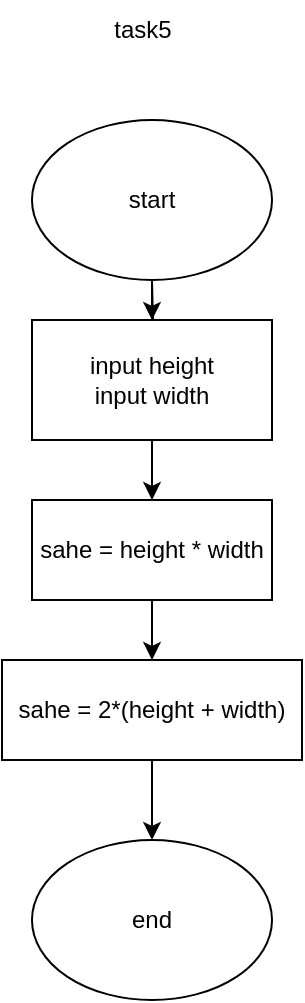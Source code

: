 <mxfile version="26.0.16">
  <diagram name="Страница — 1" id="8J66_-uDEm4GCvcUEeyM">
    <mxGraphModel dx="453" dy="1651" grid="1" gridSize="10" guides="1" tooltips="1" connect="1" arrows="1" fold="1" page="1" pageScale="1" pageWidth="827" pageHeight="1169" math="0" shadow="0">
      <root>
        <mxCell id="0" />
        <mxCell id="1" parent="0" />
        <mxCell id="rXha1yn2Jos-oDwd2vt6-12" value="" style="edgeStyle=orthogonalEdgeStyle;rounded=0;orthogonalLoop=1;jettySize=auto;html=1;" edge="1" parent="1" source="rXha1yn2Jos-oDwd2vt6-1" target="rXha1yn2Jos-oDwd2vt6-6">
          <mxGeometry relative="1" as="geometry" />
        </mxCell>
        <mxCell id="rXha1yn2Jos-oDwd2vt6-1" value="start" style="ellipse;whiteSpace=wrap;html=1;" vertex="1" parent="1">
          <mxGeometry x="40" y="10" width="120" height="80" as="geometry" />
        </mxCell>
        <mxCell id="rXha1yn2Jos-oDwd2vt6-13" value="" style="edgeStyle=orthogonalEdgeStyle;rounded=0;orthogonalLoop=1;jettySize=auto;html=1;" edge="1" parent="1" source="rXha1yn2Jos-oDwd2vt6-6" target="rXha1yn2Jos-oDwd2vt6-39">
          <mxGeometry relative="1" as="geometry">
            <mxPoint x="100" y="200.0" as="targetPoint" />
          </mxGeometry>
        </mxCell>
        <mxCell id="rXha1yn2Jos-oDwd2vt6-6" value="input num" style="rounded=0;whiteSpace=wrap;html=1;" vertex="1" parent="1">
          <mxGeometry x="40" y="110" width="120" height="60" as="geometry" />
        </mxCell>
        <mxCell id="rXha1yn2Jos-oDwd2vt6-21" value="" style="edgeStyle=orthogonalEdgeStyle;rounded=0;orthogonalLoop=1;jettySize=auto;html=1;" edge="1" parent="1" target="rXha1yn2Jos-oDwd2vt6-29">
          <mxGeometry relative="1" as="geometry">
            <mxPoint x="100" y="90" as="sourcePoint" />
          </mxGeometry>
        </mxCell>
        <mxCell id="rXha1yn2Jos-oDwd2vt6-22" value="end" style="ellipse;whiteSpace=wrap;html=1;" vertex="1" parent="1">
          <mxGeometry x="40" y="370" width="120" height="80" as="geometry" />
        </mxCell>
        <mxCell id="rXha1yn2Jos-oDwd2vt6-29" value="input height&lt;div&gt;input width&lt;/div&gt;" style="rounded=0;whiteSpace=wrap;html=1;" vertex="1" parent="1">
          <mxGeometry x="40" y="110" width="120" height="60" as="geometry" />
        </mxCell>
        <mxCell id="rXha1yn2Jos-oDwd2vt6-36" value="task5" style="text;html=1;align=center;verticalAlign=middle;resizable=0;points=[];autosize=1;strokeColor=none;fillColor=none;" vertex="1" parent="1">
          <mxGeometry x="70" y="-50" width="50" height="30" as="geometry" />
        </mxCell>
        <mxCell id="rXha1yn2Jos-oDwd2vt6-42" style="edgeStyle=orthogonalEdgeStyle;rounded=0;orthogonalLoop=1;jettySize=auto;html=1;" edge="1" parent="1" source="rXha1yn2Jos-oDwd2vt6-39" target="rXha1yn2Jos-oDwd2vt6-41">
          <mxGeometry relative="1" as="geometry" />
        </mxCell>
        <mxCell id="rXha1yn2Jos-oDwd2vt6-39" value="sahe = height * width" style="rounded=0;whiteSpace=wrap;html=1;" vertex="1" parent="1">
          <mxGeometry x="40" y="200" width="120" height="50" as="geometry" />
        </mxCell>
        <mxCell id="rXha1yn2Jos-oDwd2vt6-44" style="edgeStyle=orthogonalEdgeStyle;rounded=0;orthogonalLoop=1;jettySize=auto;html=1;" edge="1" parent="1" source="rXha1yn2Jos-oDwd2vt6-41" target="rXha1yn2Jos-oDwd2vt6-22">
          <mxGeometry relative="1" as="geometry" />
        </mxCell>
        <mxCell id="rXha1yn2Jos-oDwd2vt6-41" value="sahe = 2*(height + width)" style="rounded=0;whiteSpace=wrap;html=1;" vertex="1" parent="1">
          <mxGeometry x="25" y="280" width="150" height="50" as="geometry" />
        </mxCell>
      </root>
    </mxGraphModel>
  </diagram>
</mxfile>
